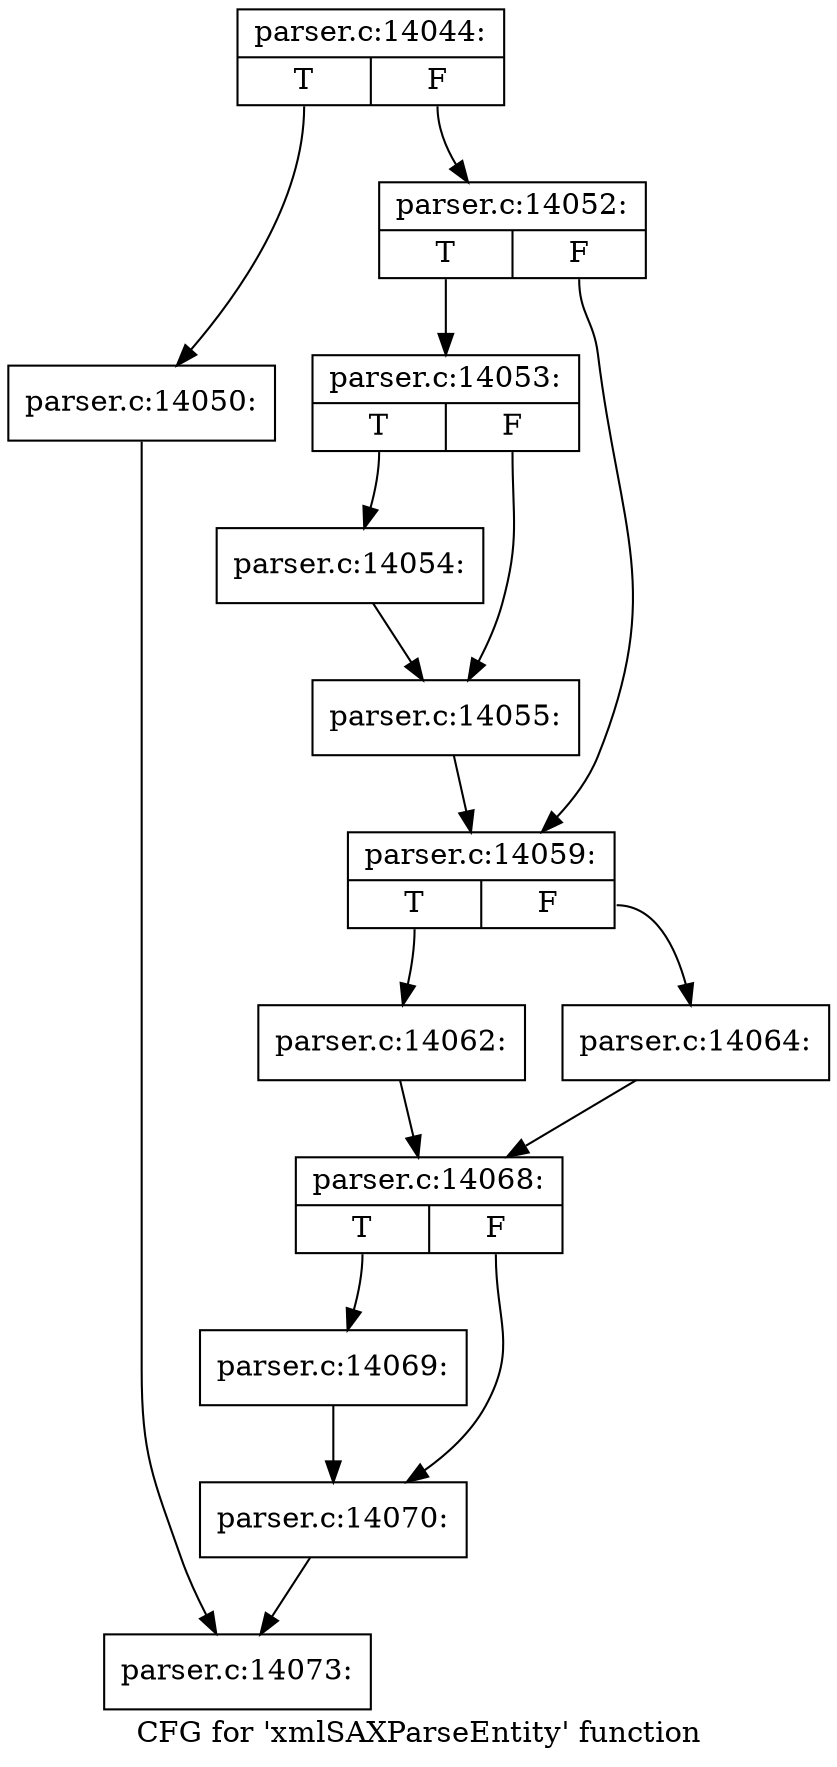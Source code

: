 digraph "CFG for 'xmlSAXParseEntity' function" {
	label="CFG for 'xmlSAXParseEntity' function";

	Node0x49d3f70 [shape=record,label="{parser.c:14044:|{<s0>T|<s1>F}}"];
	Node0x49d3f70:s0 -> Node0x49e9df0;
	Node0x49d3f70:s1 -> Node0x49ea120;
	Node0x49e9df0 [shape=record,label="{parser.c:14050:}"];
	Node0x49e9df0 -> Node0x49e8a30;
	Node0x49ea120 [shape=record,label="{parser.c:14052:|{<s0>T|<s1>F}}"];
	Node0x49ea120:s0 -> Node0x49ea4b0;
	Node0x49ea120:s1 -> Node0x49ea500;
	Node0x49ea4b0 [shape=record,label="{parser.c:14053:|{<s0>T|<s1>F}}"];
	Node0x49ea4b0:s0 -> Node0x49ea780;
	Node0x49ea4b0:s1 -> Node0x49ea7d0;
	Node0x49ea780 [shape=record,label="{parser.c:14054:}"];
	Node0x49ea780 -> Node0x49ea7d0;
	Node0x49ea7d0 [shape=record,label="{parser.c:14055:}"];
	Node0x49ea7d0 -> Node0x49ea500;
	Node0x49ea500 [shape=record,label="{parser.c:14059:|{<s0>T|<s1>F}}"];
	Node0x49ea500:s0 -> Node0x49eb640;
	Node0x49ea500:s1 -> Node0x49eb6e0;
	Node0x49eb640 [shape=record,label="{parser.c:14062:}"];
	Node0x49eb640 -> Node0x49eb690;
	Node0x49eb6e0 [shape=record,label="{parser.c:14064:}"];
	Node0x49eb6e0 -> Node0x49eb690;
	Node0x49eb690 [shape=record,label="{parser.c:14068:|{<s0>T|<s1>F}}"];
	Node0x49eb690:s0 -> Node0x49ec450;
	Node0x49eb690:s1 -> Node0x49ec4a0;
	Node0x49ec450 [shape=record,label="{parser.c:14069:}"];
	Node0x49ec450 -> Node0x49ec4a0;
	Node0x49ec4a0 [shape=record,label="{parser.c:14070:}"];
	Node0x49ec4a0 -> Node0x49e8a30;
	Node0x49e8a30 [shape=record,label="{parser.c:14073:}"];
}
